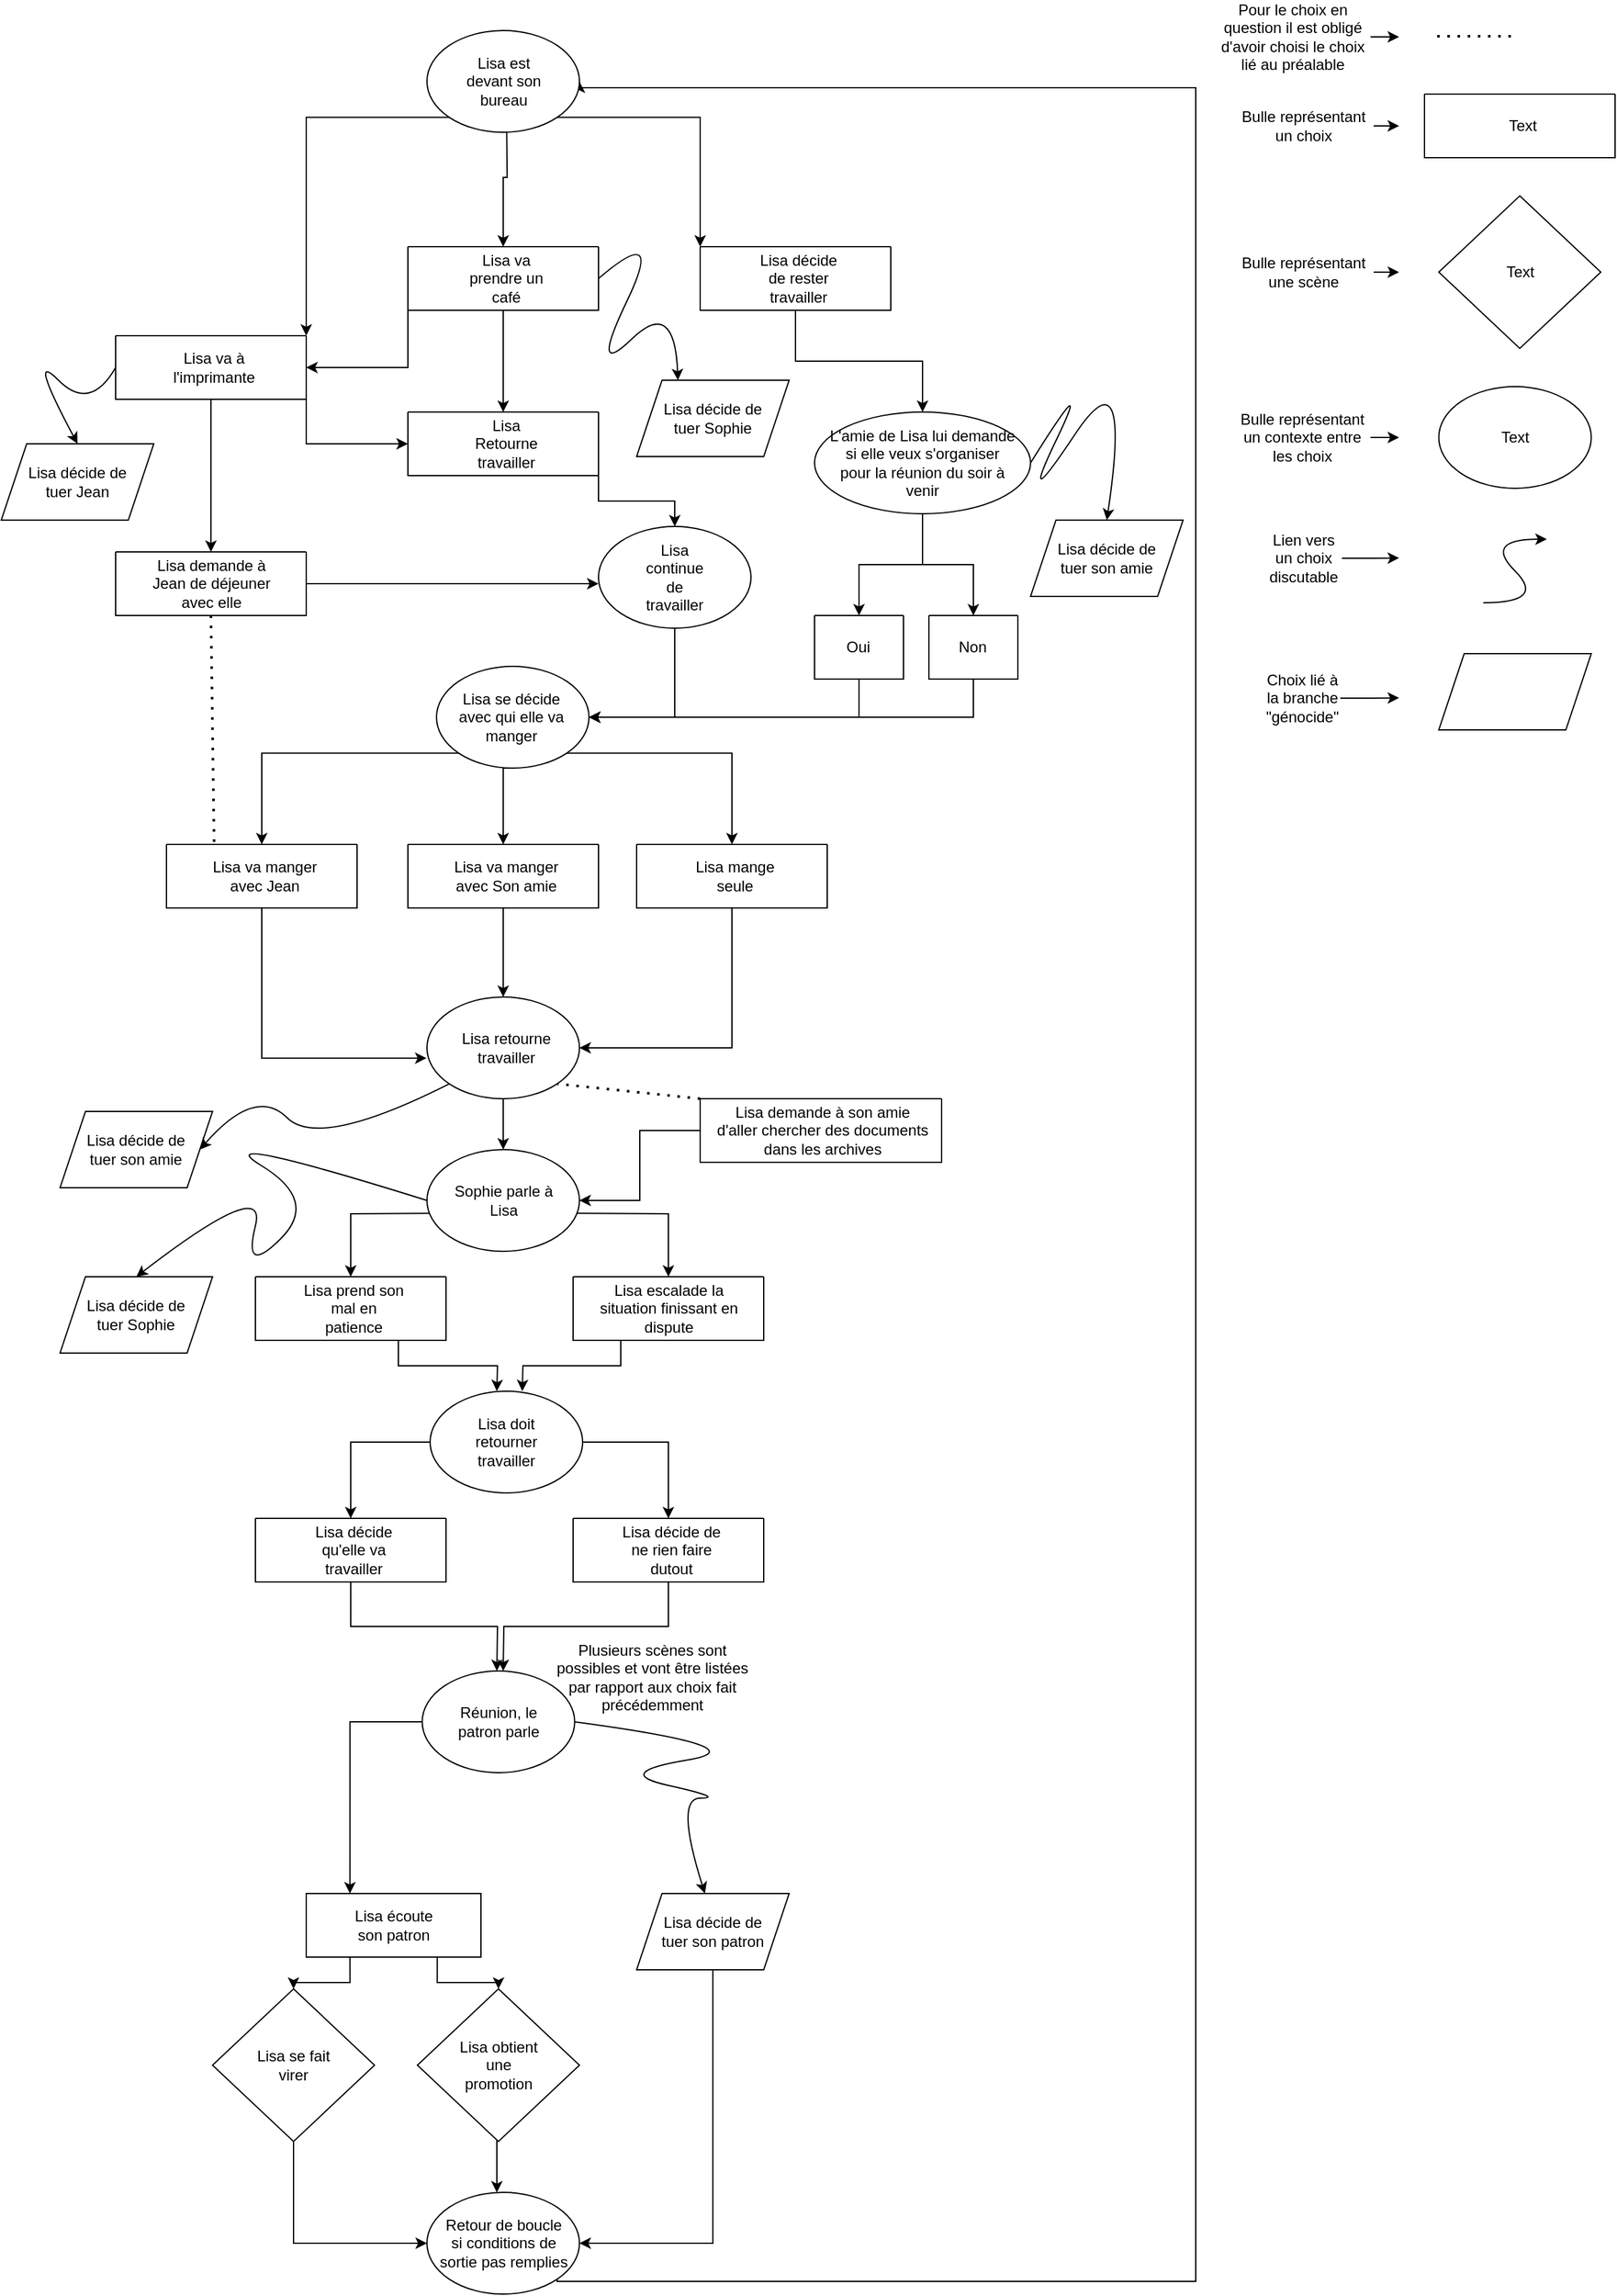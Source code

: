 <mxfile version="24.4.13" type="device">
  <diagram name="Page-1" id="sqgGwhEV_GjQArwiOGN7">
    <mxGraphModel dx="993" dy="949" grid="1" gridSize="10" guides="1" tooltips="1" connect="1" arrows="1" fold="1" page="1" pageScale="1" pageWidth="1654" pageHeight="2336" math="0" shadow="0">
      <root>
        <mxCell id="0" />
        <mxCell id="1" parent="0" />
        <mxCell id="PP8JBiG7WQsKUMvrTm2i-177" value="" style="shape=parallelogram;perimeter=parallelogramPerimeter;whiteSpace=wrap;html=1;fixedSize=1;" vertex="1" parent="1">
          <mxGeometry x="500" y="1495" width="120" height="60" as="geometry" />
        </mxCell>
        <mxCell id="PP8JBiG7WQsKUMvrTm2i-170" style="edgeStyle=orthogonalEdgeStyle;rounded=0;orthogonalLoop=1;jettySize=auto;html=1;exitX=0;exitY=0.5;exitDx=0;exitDy=0;entryX=0.25;entryY=0;entryDx=0;entryDy=0;" edge="1" parent="1" source="PP8JBiG7WQsKUMvrTm2i-166" target="PP8JBiG7WQsKUMvrTm2i-168">
          <mxGeometry relative="1" as="geometry" />
        </mxCell>
        <mxCell id="PP8JBiG7WQsKUMvrTm2i-166" value="" style="ellipse;whiteSpace=wrap;html=1;" vertex="1" parent="1">
          <mxGeometry x="331.25" y="1320" width="120" height="80" as="geometry" />
        </mxCell>
        <mxCell id="PP8JBiG7WQsKUMvrTm2i-164" style="edgeStyle=orthogonalEdgeStyle;rounded=0;orthogonalLoop=1;jettySize=auto;html=1;exitX=0;exitY=0.5;exitDx=0;exitDy=0;entryX=0.5;entryY=0;entryDx=0;entryDy=0;" edge="1" parent="1" source="PP8JBiG7WQsKUMvrTm2i-163" target="PP8JBiG7WQsKUMvrTm2i-89">
          <mxGeometry relative="1" as="geometry" />
        </mxCell>
        <mxCell id="PP8JBiG7WQsKUMvrTm2i-165" style="edgeStyle=orthogonalEdgeStyle;rounded=0;orthogonalLoop=1;jettySize=auto;html=1;exitX=1;exitY=0.5;exitDx=0;exitDy=0;entryX=0.5;entryY=0;entryDx=0;entryDy=0;" edge="1" parent="1" source="PP8JBiG7WQsKUMvrTm2i-163" target="PP8JBiG7WQsKUMvrTm2i-91">
          <mxGeometry relative="1" as="geometry" />
        </mxCell>
        <mxCell id="PP8JBiG7WQsKUMvrTm2i-163" value="" style="ellipse;whiteSpace=wrap;html=1;" vertex="1" parent="1">
          <mxGeometry x="337.5" y="1100" width="120" height="80" as="geometry" />
        </mxCell>
        <mxCell id="PP8JBiG7WQsKUMvrTm2i-155" style="edgeStyle=orthogonalEdgeStyle;rounded=0;orthogonalLoop=1;jettySize=auto;html=1;exitX=0.5;exitY=1;exitDx=0;exitDy=0;entryX=0.5;entryY=0;entryDx=0;entryDy=0;" edge="1" parent="1" source="PP8JBiG7WQsKUMvrTm2i-151" target="PP8JBiG7WQsKUMvrTm2i-34">
          <mxGeometry relative="1" as="geometry">
            <Array as="points">
              <mxPoint x="395" y="610" />
            </Array>
          </mxGeometry>
        </mxCell>
        <mxCell id="PP8JBiG7WQsKUMvrTm2i-156" style="edgeStyle=orthogonalEdgeStyle;rounded=0;orthogonalLoop=1;jettySize=auto;html=1;exitX=1;exitY=1;exitDx=0;exitDy=0;entryX=0.5;entryY=0;entryDx=0;entryDy=0;" edge="1" parent="1" source="PP8JBiG7WQsKUMvrTm2i-151" target="PP8JBiG7WQsKUMvrTm2i-37">
          <mxGeometry relative="1" as="geometry" />
        </mxCell>
        <mxCell id="PP8JBiG7WQsKUMvrTm2i-157" style="edgeStyle=orthogonalEdgeStyle;rounded=0;orthogonalLoop=1;jettySize=auto;html=1;exitX=0;exitY=1;exitDx=0;exitDy=0;entryX=0.5;entryY=0;entryDx=0;entryDy=0;" edge="1" parent="1" source="PP8JBiG7WQsKUMvrTm2i-151" target="PP8JBiG7WQsKUMvrTm2i-32">
          <mxGeometry relative="1" as="geometry" />
        </mxCell>
        <mxCell id="PP8JBiG7WQsKUMvrTm2i-151" value="" style="ellipse;whiteSpace=wrap;html=1;" vertex="1" parent="1">
          <mxGeometry x="342.5" y="530" width="120" height="80" as="geometry" />
        </mxCell>
        <mxCell id="PP8JBiG7WQsKUMvrTm2i-149" style="edgeStyle=orthogonalEdgeStyle;rounded=0;orthogonalLoop=1;jettySize=auto;html=1;exitX=0.5;exitY=1;exitDx=0;exitDy=0;entryX=0.5;entryY=0;entryDx=0;entryDy=0;" edge="1" parent="1" source="PP8JBiG7WQsKUMvrTm2i-147" target="PP8JBiG7WQsKUMvrTm2i-44">
          <mxGeometry relative="1" as="geometry" />
        </mxCell>
        <mxCell id="PP8JBiG7WQsKUMvrTm2i-147" value="" style="ellipse;whiteSpace=wrap;html=1;" vertex="1" parent="1">
          <mxGeometry x="640" y="330" width="170" height="80" as="geometry" />
        </mxCell>
        <mxCell id="PP8JBiG7WQsKUMvrTm2i-129" style="edgeStyle=orthogonalEdgeStyle;rounded=0;orthogonalLoop=1;jettySize=auto;html=1;exitX=0.5;exitY=1;exitDx=0;exitDy=0;entryX=1;entryY=0.5;entryDx=0;entryDy=0;" edge="1" parent="1" source="PP8JBiG7WQsKUMvrTm2i-177" target="PP8JBiG7WQsKUMvrTm2i-112">
          <mxGeometry relative="1" as="geometry">
            <mxPoint x="553.75" y="1545.0" as="sourcePoint" />
          </mxGeometry>
        </mxCell>
        <mxCell id="PP8JBiG7WQsKUMvrTm2i-10" style="edgeStyle=orthogonalEdgeStyle;rounded=0;orthogonalLoop=1;jettySize=auto;html=1;exitX=0;exitY=1;exitDx=0;exitDy=0;entryX=1;entryY=0;entryDx=0;entryDy=0;" edge="1" parent="1" source="PP8JBiG7WQsKUMvrTm2i-142" target="PP8JBiG7WQsKUMvrTm2i-7">
          <mxGeometry relative="1" as="geometry">
            <mxPoint x="320" y="100" as="sourcePoint" />
          </mxGeometry>
        </mxCell>
        <mxCell id="PP8JBiG7WQsKUMvrTm2i-12" style="edgeStyle=orthogonalEdgeStyle;rounded=0;orthogonalLoop=1;jettySize=auto;html=1;exitX=1;exitY=1;exitDx=0;exitDy=0;entryX=0;entryY=0;entryDx=0;entryDy=0;" edge="1" parent="1" source="PP8JBiG7WQsKUMvrTm2i-142" target="PP8JBiG7WQsKUMvrTm2i-3">
          <mxGeometry relative="1" as="geometry">
            <mxPoint x="470" y="100" as="sourcePoint" />
          </mxGeometry>
        </mxCell>
        <mxCell id="PP8JBiG7WQsKUMvrTm2i-41" style="edgeStyle=orthogonalEdgeStyle;rounded=0;orthogonalLoop=1;jettySize=auto;html=1;exitX=0.5;exitY=1;exitDx=0;exitDy=0;entryX=0.5;entryY=0;entryDx=0;entryDy=0;" edge="1" parent="1" source="PP8JBiG7WQsKUMvrTm2i-3" target="PP8JBiG7WQsKUMvrTm2i-147">
          <mxGeometry relative="1" as="geometry">
            <mxPoint x="715" y="340" as="targetPoint" />
          </mxGeometry>
        </mxCell>
        <mxCell id="PP8JBiG7WQsKUMvrTm2i-3" value="" style="swimlane;startSize=0;" vertex="1" parent="1">
          <mxGeometry x="550" y="200" width="150" height="50" as="geometry" />
        </mxCell>
        <mxCell id="PP8JBiG7WQsKUMvrTm2i-4" value="Lisa décide de rester travailler" style="text;html=1;align=center;verticalAlign=middle;whiteSpace=wrap;rounded=0;" vertex="1" parent="PP8JBiG7WQsKUMvrTm2i-3">
          <mxGeometry x="45" y="10" width="65" height="30" as="geometry" />
        </mxCell>
        <mxCell id="PP8JBiG7WQsKUMvrTm2i-17" style="edgeStyle=orthogonalEdgeStyle;rounded=0;orthogonalLoop=1;jettySize=auto;html=1;exitX=0;exitY=1;exitDx=0;exitDy=0;entryX=1;entryY=0.5;entryDx=0;entryDy=0;" edge="1" parent="1" source="PP8JBiG7WQsKUMvrTm2i-5" target="PP8JBiG7WQsKUMvrTm2i-7">
          <mxGeometry relative="1" as="geometry" />
        </mxCell>
        <mxCell id="PP8JBiG7WQsKUMvrTm2i-19" style="edgeStyle=orthogonalEdgeStyle;rounded=0;orthogonalLoop=1;jettySize=auto;html=1;exitX=0.5;exitY=1;exitDx=0;exitDy=0;entryX=0.5;entryY=0;entryDx=0;entryDy=0;" edge="1" parent="1" source="PP8JBiG7WQsKUMvrTm2i-5" target="PP8JBiG7WQsKUMvrTm2i-13">
          <mxGeometry relative="1" as="geometry" />
        </mxCell>
        <mxCell id="PP8JBiG7WQsKUMvrTm2i-5" value="" style="swimlane;startSize=0;" vertex="1" parent="1">
          <mxGeometry x="320" y="200" width="150" height="50" as="geometry" />
        </mxCell>
        <mxCell id="PP8JBiG7WQsKUMvrTm2i-6" value="Lisa va prendre un café" style="text;html=1;align=center;verticalAlign=middle;whiteSpace=wrap;rounded=0;" vertex="1" parent="PP8JBiG7WQsKUMvrTm2i-5">
          <mxGeometry x="45" y="10" width="65" height="30" as="geometry" />
        </mxCell>
        <mxCell id="PP8JBiG7WQsKUMvrTm2i-23" style="edgeStyle=orthogonalEdgeStyle;rounded=0;orthogonalLoop=1;jettySize=auto;html=1;exitX=1;exitY=1;exitDx=0;exitDy=0;entryX=0;entryY=0.5;entryDx=0;entryDy=0;" edge="1" parent="1" source="PP8JBiG7WQsKUMvrTm2i-7" target="PP8JBiG7WQsKUMvrTm2i-13">
          <mxGeometry relative="1" as="geometry" />
        </mxCell>
        <mxCell id="PP8JBiG7WQsKUMvrTm2i-26" style="edgeStyle=orthogonalEdgeStyle;rounded=0;orthogonalLoop=1;jettySize=auto;html=1;exitX=0.5;exitY=1;exitDx=0;exitDy=0;entryX=0.5;entryY=0;entryDx=0;entryDy=0;" edge="1" parent="1" source="PP8JBiG7WQsKUMvrTm2i-7" target="PP8JBiG7WQsKUMvrTm2i-24">
          <mxGeometry relative="1" as="geometry" />
        </mxCell>
        <mxCell id="PP8JBiG7WQsKUMvrTm2i-7" value="" style="swimlane;startSize=0;" vertex="1" parent="1">
          <mxGeometry x="90" y="270" width="150" height="50" as="geometry" />
        </mxCell>
        <mxCell id="PP8JBiG7WQsKUMvrTm2i-8" value="Lisa va à l&#39;imprimante" style="text;html=1;align=center;verticalAlign=middle;whiteSpace=wrap;rounded=0;" vertex="1" parent="PP8JBiG7WQsKUMvrTm2i-7">
          <mxGeometry x="45" y="10" width="65" height="30" as="geometry" />
        </mxCell>
        <mxCell id="PP8JBiG7WQsKUMvrTm2i-11" style="edgeStyle=orthogonalEdgeStyle;rounded=0;orthogonalLoop=1;jettySize=auto;html=1;entryX=0.5;entryY=0;entryDx=0;entryDy=0;" edge="1" parent="1" target="PP8JBiG7WQsKUMvrTm2i-5">
          <mxGeometry relative="1" as="geometry">
            <mxPoint x="397.556" y="90" as="sourcePoint" />
          </mxGeometry>
        </mxCell>
        <mxCell id="PP8JBiG7WQsKUMvrTm2i-20" style="edgeStyle=orthogonalEdgeStyle;rounded=0;orthogonalLoop=1;jettySize=auto;html=1;exitX=1;exitY=1;exitDx=0;exitDy=0;entryX=0.5;entryY=0;entryDx=0;entryDy=0;" edge="1" parent="1" source="PP8JBiG7WQsKUMvrTm2i-13" target="PP8JBiG7WQsKUMvrTm2i-144">
          <mxGeometry relative="1" as="geometry">
            <mxPoint x="545" y="440" as="targetPoint" />
          </mxGeometry>
        </mxCell>
        <mxCell id="PP8JBiG7WQsKUMvrTm2i-13" value="" style="swimlane;startSize=0;" vertex="1" parent="1">
          <mxGeometry x="320" y="330" width="150" height="50" as="geometry" />
        </mxCell>
        <mxCell id="PP8JBiG7WQsKUMvrTm2i-14" value="Lisa Retourne travailler" style="text;html=1;align=center;verticalAlign=middle;whiteSpace=wrap;rounded=0;" vertex="1" parent="PP8JBiG7WQsKUMvrTm2i-13">
          <mxGeometry x="45" y="10" width="65" height="30" as="geometry" />
        </mxCell>
        <mxCell id="PP8JBiG7WQsKUMvrTm2i-65" style="edgeStyle=orthogonalEdgeStyle;rounded=0;orthogonalLoop=1;jettySize=auto;html=1;exitX=1;exitY=0.5;exitDx=0;exitDy=0;entryX=0;entryY=0.5;entryDx=0;entryDy=0;" edge="1" parent="1" source="PP8JBiG7WQsKUMvrTm2i-24">
          <mxGeometry relative="1" as="geometry">
            <mxPoint x="470" y="465" as="targetPoint" />
          </mxGeometry>
        </mxCell>
        <mxCell id="PP8JBiG7WQsKUMvrTm2i-24" value="" style="swimlane;startSize=0;" vertex="1" parent="1">
          <mxGeometry x="90" y="440" width="150" height="50" as="geometry" />
        </mxCell>
        <mxCell id="PP8JBiG7WQsKUMvrTm2i-25" value="Lisa demande à Jean de déjeuner avec elle" style="text;html=1;align=center;verticalAlign=middle;whiteSpace=wrap;rounded=0;" vertex="1" parent="PP8JBiG7WQsKUMvrTm2i-24">
          <mxGeometry x="27.5" y="10" width="95" height="30" as="geometry" />
        </mxCell>
        <mxCell id="PP8JBiG7WQsKUMvrTm2i-70" style="edgeStyle=orthogonalEdgeStyle;rounded=0;orthogonalLoop=1;jettySize=auto;html=1;exitX=0.5;exitY=1;exitDx=0;exitDy=0;entryX=-0.003;entryY=0.601;entryDx=0;entryDy=0;entryPerimeter=0;" edge="1" parent="1" source="PP8JBiG7WQsKUMvrTm2i-32" target="PP8JBiG7WQsKUMvrTm2i-158">
          <mxGeometry relative="1" as="geometry">
            <mxPoint x="320" y="825" as="targetPoint" />
          </mxGeometry>
        </mxCell>
        <mxCell id="PP8JBiG7WQsKUMvrTm2i-32" value="" style="swimlane;startSize=0;" vertex="1" parent="1">
          <mxGeometry x="130" y="670" width="150" height="50" as="geometry" />
        </mxCell>
        <mxCell id="PP8JBiG7WQsKUMvrTm2i-33" value="Lisa va manger avec Jean" style="text;html=1;align=center;verticalAlign=middle;whiteSpace=wrap;rounded=0;" vertex="1" parent="PP8JBiG7WQsKUMvrTm2i-32">
          <mxGeometry x="35" y="10" width="85" height="30" as="geometry" />
        </mxCell>
        <mxCell id="PP8JBiG7WQsKUMvrTm2i-161" style="edgeStyle=orthogonalEdgeStyle;rounded=0;orthogonalLoop=1;jettySize=auto;html=1;exitX=0.5;exitY=1;exitDx=0;exitDy=0;entryX=0.5;entryY=0;entryDx=0;entryDy=0;" edge="1" parent="1" source="PP8JBiG7WQsKUMvrTm2i-34" target="PP8JBiG7WQsKUMvrTm2i-158">
          <mxGeometry relative="1" as="geometry" />
        </mxCell>
        <mxCell id="PP8JBiG7WQsKUMvrTm2i-34" value="" style="swimlane;startSize=0;" vertex="1" parent="1">
          <mxGeometry x="320" y="670" width="150" height="50" as="geometry" />
        </mxCell>
        <mxCell id="PP8JBiG7WQsKUMvrTm2i-35" value="Lisa va manger avec Son amie" style="text;html=1;align=center;verticalAlign=middle;whiteSpace=wrap;rounded=0;" vertex="1" parent="PP8JBiG7WQsKUMvrTm2i-34">
          <mxGeometry x="35" y="10" width="85" height="30" as="geometry" />
        </mxCell>
        <mxCell id="PP8JBiG7WQsKUMvrTm2i-69" style="edgeStyle=orthogonalEdgeStyle;rounded=0;orthogonalLoop=1;jettySize=auto;html=1;exitX=0.5;exitY=1;exitDx=0;exitDy=0;entryX=1;entryY=0.5;entryDx=0;entryDy=0;" edge="1" parent="1" source="PP8JBiG7WQsKUMvrTm2i-37" target="PP8JBiG7WQsKUMvrTm2i-158">
          <mxGeometry relative="1" as="geometry">
            <mxPoint x="470" y="825" as="targetPoint" />
          </mxGeometry>
        </mxCell>
        <mxCell id="PP8JBiG7WQsKUMvrTm2i-37" value="" style="swimlane;startSize=0;" vertex="1" parent="1">
          <mxGeometry x="500" y="670" width="150" height="50" as="geometry" />
        </mxCell>
        <mxCell id="PP8JBiG7WQsKUMvrTm2i-38" value="Lisa mange seule" style="text;html=1;align=center;verticalAlign=middle;whiteSpace=wrap;rounded=0;" vertex="1" parent="PP8JBiG7WQsKUMvrTm2i-37">
          <mxGeometry x="35" y="10" width="85" height="30" as="geometry" />
        </mxCell>
        <mxCell id="PP8JBiG7WQsKUMvrTm2i-51" style="edgeStyle=orthogonalEdgeStyle;rounded=0;orthogonalLoop=1;jettySize=auto;html=1;exitX=0.5;exitY=1;exitDx=0;exitDy=0;entryX=0.5;entryY=0;entryDx=0;entryDy=0;" edge="1" parent="1" source="PP8JBiG7WQsKUMvrTm2i-147" target="PP8JBiG7WQsKUMvrTm2i-46">
          <mxGeometry relative="1" as="geometry">
            <mxPoint x="752.5" y="390" as="sourcePoint" />
          </mxGeometry>
        </mxCell>
        <mxCell id="PP8JBiG7WQsKUMvrTm2i-152" style="edgeStyle=orthogonalEdgeStyle;rounded=0;orthogonalLoop=1;jettySize=auto;html=1;exitX=0.5;exitY=1;exitDx=0;exitDy=0;entryX=1;entryY=0.5;entryDx=0;entryDy=0;" edge="1" parent="1" source="PP8JBiG7WQsKUMvrTm2i-44" target="PP8JBiG7WQsKUMvrTm2i-151">
          <mxGeometry relative="1" as="geometry" />
        </mxCell>
        <mxCell id="PP8JBiG7WQsKUMvrTm2i-44" value="" style="swimlane;startSize=0;" vertex="1" parent="1">
          <mxGeometry x="640" y="490" width="70" height="50" as="geometry" />
        </mxCell>
        <mxCell id="PP8JBiG7WQsKUMvrTm2i-45" value="Oui" style="text;html=1;align=center;verticalAlign=middle;whiteSpace=wrap;rounded=0;" vertex="1" parent="PP8JBiG7WQsKUMvrTm2i-44">
          <mxGeometry x="-2.5" y="10" width="72.5" height="30" as="geometry" />
        </mxCell>
        <mxCell id="PP8JBiG7WQsKUMvrTm2i-153" style="edgeStyle=orthogonalEdgeStyle;rounded=0;orthogonalLoop=1;jettySize=auto;html=1;exitX=0.5;exitY=1;exitDx=0;exitDy=0;entryX=1;entryY=0.5;entryDx=0;entryDy=0;" edge="1" parent="1" source="PP8JBiG7WQsKUMvrTm2i-46" target="PP8JBiG7WQsKUMvrTm2i-151">
          <mxGeometry relative="1" as="geometry" />
        </mxCell>
        <mxCell id="PP8JBiG7WQsKUMvrTm2i-46" value="" style="swimlane;startSize=0;" vertex="1" parent="1">
          <mxGeometry x="730" y="490" width="70" height="50" as="geometry" />
        </mxCell>
        <mxCell id="PP8JBiG7WQsKUMvrTm2i-47" value="Non" style="text;html=1;align=center;verticalAlign=middle;whiteSpace=wrap;rounded=0;" vertex="1" parent="PP8JBiG7WQsKUMvrTm2i-46">
          <mxGeometry x="-2.5" y="10" width="72.5" height="30" as="geometry" />
        </mxCell>
        <mxCell id="PP8JBiG7WQsKUMvrTm2i-60" value="" style="endArrow=none;dashed=1;html=1;dashPattern=1 3;strokeWidth=2;rounded=0;entryX=0.25;entryY=0;entryDx=0;entryDy=0;exitX=0.5;exitY=1;exitDx=0;exitDy=0;" edge="1" parent="1" source="PP8JBiG7WQsKUMvrTm2i-24" target="PP8JBiG7WQsKUMvrTm2i-32">
          <mxGeometry width="50" height="50" relative="1" as="geometry">
            <mxPoint x="128" y="490" as="sourcePoint" />
            <mxPoint x="210" y="530" as="targetPoint" />
          </mxGeometry>
        </mxCell>
        <mxCell id="PP8JBiG7WQsKUMvrTm2i-63" value="" style="endArrow=none;dashed=1;html=1;dashPattern=1 3;strokeWidth=2;rounded=0;" edge="1" parent="1">
          <mxGeometry width="50" height="50" relative="1" as="geometry">
            <mxPoint x="1130" y="34.44" as="sourcePoint" />
            <mxPoint x="1190" y="34.44" as="targetPoint" />
          </mxGeometry>
        </mxCell>
        <mxCell id="PP8JBiG7WQsKUMvrTm2i-207" style="edgeStyle=orthogonalEdgeStyle;rounded=0;orthogonalLoop=1;jettySize=auto;html=1;exitX=1;exitY=0.5;exitDx=0;exitDy=0;" edge="1" parent="1" source="PP8JBiG7WQsKUMvrTm2i-64">
          <mxGeometry relative="1" as="geometry">
            <mxPoint x="1100" y="34.75" as="targetPoint" />
          </mxGeometry>
        </mxCell>
        <mxCell id="PP8JBiG7WQsKUMvrTm2i-64" value="Pour le choix en question il est obligé d&#39;avoir choisi le choix lié au préalable" style="text;html=1;align=center;verticalAlign=middle;whiteSpace=wrap;rounded=0;" vertex="1" parent="1">
          <mxGeometry x="956.25" y="20" width="121.25" height="30" as="geometry" />
        </mxCell>
        <mxCell id="PP8JBiG7WQsKUMvrTm2i-73" style="edgeStyle=orthogonalEdgeStyle;rounded=0;orthogonalLoop=1;jettySize=auto;html=1;exitX=0.5;exitY=1;exitDx=0;exitDy=0;entryX=0.5;entryY=0;entryDx=0;entryDy=0;" edge="1" parent="1">
          <mxGeometry relative="1" as="geometry">
            <mxPoint x="395" y="850" as="sourcePoint" />
            <mxPoint x="395" y="910" as="targetPoint" />
          </mxGeometry>
        </mxCell>
        <mxCell id="PP8JBiG7WQsKUMvrTm2i-78" style="edgeStyle=orthogonalEdgeStyle;rounded=0;orthogonalLoop=1;jettySize=auto;html=1;exitX=0.75;exitY=1;exitDx=0;exitDy=0;entryX=0.5;entryY=0;entryDx=0;entryDy=0;" edge="1" parent="1" target="PP8JBiG7WQsKUMvrTm2i-74">
          <mxGeometry relative="1" as="geometry">
            <mxPoint x="432.5" y="960" as="sourcePoint" />
          </mxGeometry>
        </mxCell>
        <mxCell id="PP8JBiG7WQsKUMvrTm2i-79" style="edgeStyle=orthogonalEdgeStyle;rounded=0;orthogonalLoop=1;jettySize=auto;html=1;exitX=0.25;exitY=1;exitDx=0;exitDy=0;entryX=0.5;entryY=0;entryDx=0;entryDy=0;" edge="1" parent="1" target="PP8JBiG7WQsKUMvrTm2i-76">
          <mxGeometry relative="1" as="geometry">
            <mxPoint x="357.5" y="960" as="sourcePoint" />
          </mxGeometry>
        </mxCell>
        <mxCell id="PP8JBiG7WQsKUMvrTm2i-82" style="edgeStyle=orthogonalEdgeStyle;rounded=0;orthogonalLoop=1;jettySize=auto;html=1;exitX=0.25;exitY=1;exitDx=0;exitDy=0;entryX=0.5;entryY=0;entryDx=0;entryDy=0;" edge="1" parent="1" source="PP8JBiG7WQsKUMvrTm2i-74">
          <mxGeometry relative="1" as="geometry">
            <mxPoint x="410" y="1100" as="targetPoint" />
          </mxGeometry>
        </mxCell>
        <mxCell id="PP8JBiG7WQsKUMvrTm2i-74" value="" style="swimlane;startSize=0;" vertex="1" parent="1">
          <mxGeometry x="450" y="1010" width="150" height="50" as="geometry" />
        </mxCell>
        <mxCell id="PP8JBiG7WQsKUMvrTm2i-75" value="Lisa escalade la situation finissant en dispute" style="text;html=1;align=center;verticalAlign=middle;whiteSpace=wrap;rounded=0;" vertex="1" parent="PP8JBiG7WQsKUMvrTm2i-74">
          <mxGeometry x="17.5" y="10" width="115" height="30" as="geometry" />
        </mxCell>
        <mxCell id="PP8JBiG7WQsKUMvrTm2i-83" style="edgeStyle=orthogonalEdgeStyle;rounded=0;orthogonalLoop=1;jettySize=auto;html=1;exitX=0.75;exitY=1;exitDx=0;exitDy=0;" edge="1" parent="1" source="PP8JBiG7WQsKUMvrTm2i-76">
          <mxGeometry relative="1" as="geometry">
            <mxPoint x="390" y="1100" as="targetPoint" />
          </mxGeometry>
        </mxCell>
        <mxCell id="PP8JBiG7WQsKUMvrTm2i-76" value="" style="swimlane;startSize=0;" vertex="1" parent="1">
          <mxGeometry x="200" y="1010" width="150" height="50" as="geometry" />
        </mxCell>
        <mxCell id="PP8JBiG7WQsKUMvrTm2i-77" value="Lisa prend son mal en patience" style="text;html=1;align=center;verticalAlign=middle;whiteSpace=wrap;rounded=0;" vertex="1" parent="PP8JBiG7WQsKUMvrTm2i-76">
          <mxGeometry x="35" y="10" width="85" height="30" as="geometry" />
        </mxCell>
        <mxCell id="PP8JBiG7WQsKUMvrTm2i-84" value="" style="endArrow=none;dashed=1;html=1;dashPattern=1 3;strokeWidth=2;rounded=0;entryX=1;entryY=1;entryDx=0;entryDy=0;exitX=0;exitY=0;exitDx=0;exitDy=0;" edge="1" parent="1" source="PP8JBiG7WQsKUMvrTm2i-85" target="PP8JBiG7WQsKUMvrTm2i-158">
          <mxGeometry width="50" height="50" relative="1" as="geometry">
            <mxPoint x="570" y="900" as="sourcePoint" />
            <mxPoint x="470" y="850" as="targetPoint" />
          </mxGeometry>
        </mxCell>
        <mxCell id="PP8JBiG7WQsKUMvrTm2i-88" style="edgeStyle=orthogonalEdgeStyle;rounded=0;orthogonalLoop=1;jettySize=auto;html=1;exitX=0;exitY=0.5;exitDx=0;exitDy=0;entryX=1;entryY=0.5;entryDx=0;entryDy=0;" edge="1" parent="1" source="PP8JBiG7WQsKUMvrTm2i-85" target="PP8JBiG7WQsKUMvrTm2i-162">
          <mxGeometry relative="1" as="geometry">
            <mxPoint x="470" y="935" as="targetPoint" />
          </mxGeometry>
        </mxCell>
        <mxCell id="PP8JBiG7WQsKUMvrTm2i-85" value="" style="swimlane;startSize=0;" vertex="1" parent="1">
          <mxGeometry x="550" y="870" width="190" height="50" as="geometry" />
        </mxCell>
        <mxCell id="PP8JBiG7WQsKUMvrTm2i-86" value="Lisa demande à son amie d&#39;aller chercher des documents dans les archives" style="text;html=1;align=center;verticalAlign=middle;whiteSpace=wrap;rounded=0;" vertex="1" parent="PP8JBiG7WQsKUMvrTm2i-85">
          <mxGeometry x="10" y="10" width="172.5" height="30" as="geometry" />
        </mxCell>
        <mxCell id="PP8JBiG7WQsKUMvrTm2i-101" style="edgeStyle=orthogonalEdgeStyle;rounded=0;orthogonalLoop=1;jettySize=auto;html=1;exitX=0.5;exitY=1;exitDx=0;exitDy=0;" edge="1" parent="1" source="PP8JBiG7WQsKUMvrTm2i-89">
          <mxGeometry relative="1" as="geometry">
            <mxPoint x="390" y="1320.0" as="targetPoint" />
          </mxGeometry>
        </mxCell>
        <mxCell id="PP8JBiG7WQsKUMvrTm2i-89" value="" style="swimlane;startSize=0;" vertex="1" parent="1">
          <mxGeometry x="200" y="1200" width="150" height="50" as="geometry" />
        </mxCell>
        <mxCell id="PP8JBiG7WQsKUMvrTm2i-90" value="Lisa décide qu&#39;elle va travailler" style="text;html=1;align=center;verticalAlign=middle;whiteSpace=wrap;rounded=0;" vertex="1" parent="PP8JBiG7WQsKUMvrTm2i-89">
          <mxGeometry x="35" y="10" width="85" height="30" as="geometry" />
        </mxCell>
        <mxCell id="PP8JBiG7WQsKUMvrTm2i-100" style="edgeStyle=orthogonalEdgeStyle;rounded=0;orthogonalLoop=1;jettySize=auto;html=1;exitX=0.5;exitY=1;exitDx=0;exitDy=0;entryX=0.5;entryY=0;entryDx=0;entryDy=0;" edge="1" parent="1" source="PP8JBiG7WQsKUMvrTm2i-91">
          <mxGeometry relative="1" as="geometry">
            <mxPoint x="395" y="1320" as="targetPoint" />
          </mxGeometry>
        </mxCell>
        <mxCell id="PP8JBiG7WQsKUMvrTm2i-91" value="" style="swimlane;startSize=0;" vertex="1" parent="1">
          <mxGeometry x="450" y="1200" width="150" height="50" as="geometry" />
        </mxCell>
        <mxCell id="PP8JBiG7WQsKUMvrTm2i-92" value="Lisa décide de ne rien faire dutout" style="text;html=1;align=center;verticalAlign=middle;whiteSpace=wrap;rounded=0;" vertex="1" parent="PP8JBiG7WQsKUMvrTm2i-91">
          <mxGeometry x="35" y="10" width="85" height="30" as="geometry" />
        </mxCell>
        <mxCell id="PP8JBiG7WQsKUMvrTm2i-102" value="&lt;div&gt;Plusieurs scènes sont possibles et vont être listées&lt;/div&gt;&lt;div&gt;par rapport aux choix fait précédemment&lt;br&gt;&lt;/div&gt;" style="text;html=1;align=center;verticalAlign=middle;whiteSpace=wrap;rounded=0;" vertex="1" parent="1">
          <mxGeometry x="435" y="1310" width="155" height="30" as="geometry" />
        </mxCell>
        <mxCell id="PP8JBiG7WQsKUMvrTm2i-116" style="edgeStyle=orthogonalEdgeStyle;rounded=0;orthogonalLoop=1;jettySize=auto;html=1;exitX=0.5;exitY=1;exitDx=0;exitDy=0;entryX=0;entryY=0.5;entryDx=0;entryDy=0;" edge="1" parent="1" source="PP8JBiG7WQsKUMvrTm2i-106" target="PP8JBiG7WQsKUMvrTm2i-112">
          <mxGeometry relative="1" as="geometry" />
        </mxCell>
        <mxCell id="PP8JBiG7WQsKUMvrTm2i-106" value="" style="rhombus;whiteSpace=wrap;html=1;" vertex="1" parent="1">
          <mxGeometry x="166.25" y="1570" width="127.5" height="120" as="geometry" />
        </mxCell>
        <mxCell id="PP8JBiG7WQsKUMvrTm2i-114" style="edgeStyle=orthogonalEdgeStyle;rounded=0;orthogonalLoop=1;jettySize=auto;html=1;exitX=0.5;exitY=1;exitDx=0;exitDy=0;" edge="1" parent="1" source="PP8JBiG7WQsKUMvrTm2i-107" target="PP8JBiG7WQsKUMvrTm2i-112">
          <mxGeometry relative="1" as="geometry">
            <Array as="points">
              <mxPoint x="390" y="1655" />
            </Array>
          </mxGeometry>
        </mxCell>
        <mxCell id="PP8JBiG7WQsKUMvrTm2i-107" value="" style="rhombus;whiteSpace=wrap;html=1;" vertex="1" parent="1">
          <mxGeometry x="327.5" y="1570" width="127.5" height="120" as="geometry" />
        </mxCell>
        <mxCell id="PP8JBiG7WQsKUMvrTm2i-108" value="Lisa obtient une promotion" style="text;html=1;align=center;verticalAlign=middle;whiteSpace=wrap;rounded=0;" vertex="1" parent="1">
          <mxGeometry x="358.75" y="1615" width="65" height="30" as="geometry" />
        </mxCell>
        <mxCell id="PP8JBiG7WQsKUMvrTm2i-109" value="Lisa se fait virer" style="text;html=1;align=center;verticalAlign=middle;whiteSpace=wrap;rounded=0;" vertex="1" parent="1">
          <mxGeometry x="200" y="1615" width="60" height="30" as="geometry" />
        </mxCell>
        <mxCell id="PP8JBiG7WQsKUMvrTm2i-110" value="Lisa décide de tuer son patron" style="text;html=1;align=center;verticalAlign=middle;whiteSpace=wrap;rounded=0;" vertex="1" parent="1">
          <mxGeometry x="516.88" y="1510" width="86.25" height="30" as="geometry" />
        </mxCell>
        <mxCell id="PP8JBiG7WQsKUMvrTm2i-124" style="edgeStyle=orthogonalEdgeStyle;rounded=0;orthogonalLoop=1;jettySize=auto;html=1;exitX=1;exitY=0;exitDx=0;exitDy=0;entryX=1;entryY=0.5;entryDx=0;entryDy=0;" edge="1" parent="1" source="PP8JBiG7WQsKUMvrTm2i-112" target="PP8JBiG7WQsKUMvrTm2i-142">
          <mxGeometry relative="1" as="geometry">
            <mxPoint x="840.046" y="1741.716" as="sourcePoint" />
            <mxPoint x="470" y="75" as="targetPoint" />
            <Array as="points">
              <mxPoint x="437" y="1800" />
              <mxPoint x="940" y="1800" />
              <mxPoint x="940" y="75" />
              <mxPoint x="455" y="75" />
            </Array>
          </mxGeometry>
        </mxCell>
        <mxCell id="PP8JBiG7WQsKUMvrTm2i-112" value="" style="ellipse;whiteSpace=wrap;html=1;" vertex="1" parent="1">
          <mxGeometry x="335" y="1730" width="120" height="80" as="geometry" />
        </mxCell>
        <mxCell id="PP8JBiG7WQsKUMvrTm2i-113" value="Retour de boucle si conditions de sortie pas remplies" style="text;html=1;align=center;verticalAlign=middle;whiteSpace=wrap;rounded=0;" vertex="1" parent="1">
          <mxGeometry x="342.5" y="1755" width="105" height="30" as="geometry" />
        </mxCell>
        <mxCell id="PP8JBiG7WQsKUMvrTm2i-132" value="" style="swimlane;startSize=0;" vertex="1" parent="1">
          <mxGeometry x="1120" y="80" width="150" height="50" as="geometry" />
        </mxCell>
        <mxCell id="PP8JBiG7WQsKUMvrTm2i-133" value="Text" style="text;html=1;align=center;verticalAlign=middle;whiteSpace=wrap;rounded=0;" vertex="1" parent="PP8JBiG7WQsKUMvrTm2i-132">
          <mxGeometry x="45" y="10" width="65" height="30" as="geometry" />
        </mxCell>
        <mxCell id="PP8JBiG7WQsKUMvrTm2i-205" style="edgeStyle=orthogonalEdgeStyle;rounded=0;orthogonalLoop=1;jettySize=auto;html=1;exitX=1;exitY=0.5;exitDx=0;exitDy=0;" edge="1" parent="1" source="PP8JBiG7WQsKUMvrTm2i-134">
          <mxGeometry relative="1" as="geometry">
            <mxPoint x="1100" y="104.75" as="targetPoint" />
          </mxGeometry>
        </mxCell>
        <mxCell id="PP8JBiG7WQsKUMvrTm2i-134" value="Bulle représentant un choix" style="text;html=1;align=center;verticalAlign=middle;whiteSpace=wrap;rounded=0;" vertex="1" parent="1">
          <mxGeometry x="970" y="90" width="110" height="30" as="geometry" />
        </mxCell>
        <mxCell id="PP8JBiG7WQsKUMvrTm2i-135" value="" style="rhombus;whiteSpace=wrap;html=1;" vertex="1" parent="1">
          <mxGeometry x="1131.25" y="160" width="127.5" height="120" as="geometry" />
        </mxCell>
        <mxCell id="PP8JBiG7WQsKUMvrTm2i-136" value="Text" style="text;html=1;align=center;verticalAlign=middle;whiteSpace=wrap;rounded=0;" vertex="1" parent="1">
          <mxGeometry x="1162.5" y="205" width="65" height="30" as="geometry" />
        </mxCell>
        <mxCell id="PP8JBiG7WQsKUMvrTm2i-204" style="edgeStyle=orthogonalEdgeStyle;rounded=0;orthogonalLoop=1;jettySize=auto;html=1;exitX=1;exitY=0.5;exitDx=0;exitDy=0;" edge="1" parent="1" source="PP8JBiG7WQsKUMvrTm2i-137">
          <mxGeometry relative="1" as="geometry">
            <mxPoint x="1100" y="219.75" as="targetPoint" />
          </mxGeometry>
        </mxCell>
        <mxCell id="PP8JBiG7WQsKUMvrTm2i-137" value="Bulle représentant une scène" style="text;html=1;align=center;verticalAlign=middle;whiteSpace=wrap;rounded=0;" vertex="1" parent="1">
          <mxGeometry x="970" y="205" width="110" height="30" as="geometry" />
        </mxCell>
        <mxCell id="PP8JBiG7WQsKUMvrTm2i-138" value="" style="ellipse;whiteSpace=wrap;html=1;" vertex="1" parent="1">
          <mxGeometry x="1131.25" y="310" width="120" height="80" as="geometry" />
        </mxCell>
        <mxCell id="PP8JBiG7WQsKUMvrTm2i-139" value="Text" style="text;html=1;align=center;verticalAlign=middle;whiteSpace=wrap;rounded=0;" vertex="1" parent="1">
          <mxGeometry x="1158.75" y="335" width="65" height="30" as="geometry" />
        </mxCell>
        <mxCell id="PP8JBiG7WQsKUMvrTm2i-203" style="edgeStyle=orthogonalEdgeStyle;rounded=0;orthogonalLoop=1;jettySize=auto;html=1;exitX=1;exitY=0.5;exitDx=0;exitDy=0;" edge="1" parent="1" source="PP8JBiG7WQsKUMvrTm2i-140">
          <mxGeometry relative="1" as="geometry">
            <mxPoint x="1100" y="349.75" as="targetPoint" />
          </mxGeometry>
        </mxCell>
        <mxCell id="PP8JBiG7WQsKUMvrTm2i-140" value="Bulle représentant un contexte entre les choix" style="text;html=1;align=center;verticalAlign=middle;whiteSpace=wrap;rounded=0;" vertex="1" parent="1">
          <mxGeometry x="970" y="335" width="107.5" height="30" as="geometry" />
        </mxCell>
        <mxCell id="PP8JBiG7WQsKUMvrTm2i-142" value="" style="ellipse;whiteSpace=wrap;html=1;" vertex="1" parent="1">
          <mxGeometry x="335" y="30" width="120" height="80" as="geometry" />
        </mxCell>
        <mxCell id="PP8JBiG7WQsKUMvrTm2i-143" value="Lisa est devant son bureau" style="text;html=1;align=center;verticalAlign=middle;whiteSpace=wrap;rounded=0;" vertex="1" parent="1">
          <mxGeometry x="362.5" y="55" width="65" height="30" as="geometry" />
        </mxCell>
        <mxCell id="PP8JBiG7WQsKUMvrTm2i-154" style="edgeStyle=orthogonalEdgeStyle;rounded=0;orthogonalLoop=1;jettySize=auto;html=1;exitX=0.5;exitY=1;exitDx=0;exitDy=0;entryX=1;entryY=0.5;entryDx=0;entryDy=0;" edge="1" parent="1" source="PP8JBiG7WQsKUMvrTm2i-144" target="PP8JBiG7WQsKUMvrTm2i-151">
          <mxGeometry relative="1" as="geometry" />
        </mxCell>
        <mxCell id="PP8JBiG7WQsKUMvrTm2i-144" value="" style="ellipse;whiteSpace=wrap;html=1;" vertex="1" parent="1">
          <mxGeometry x="470" y="420" width="120" height="80" as="geometry" />
        </mxCell>
        <mxCell id="PP8JBiG7WQsKUMvrTm2i-146" value="Lisa continue de travailler" style="text;html=1;align=center;verticalAlign=middle;whiteSpace=wrap;rounded=0;" vertex="1" parent="1">
          <mxGeometry x="500" y="445" width="60" height="30" as="geometry" />
        </mxCell>
        <mxCell id="PP8JBiG7WQsKUMvrTm2i-40" value="L&#39;amie de Lisa lui demande si elle veux s&#39;organiser pour la réunion du soir à venir" style="text;html=1;align=center;verticalAlign=middle;whiteSpace=wrap;rounded=0;" vertex="1" parent="1">
          <mxGeometry x="650" y="355" width="150" height="30" as="geometry" />
        </mxCell>
        <mxCell id="PP8JBiG7WQsKUMvrTm2i-28" value="Lisa se décide avec qui elle va manger" style="text;html=1;align=center;verticalAlign=middle;whiteSpace=wrap;rounded=0;" vertex="1" parent="1">
          <mxGeometry x="358.75" y="555" width="85" height="30" as="geometry" />
        </mxCell>
        <mxCell id="PP8JBiG7WQsKUMvrTm2i-158" value="" style="ellipse;whiteSpace=wrap;html=1;" vertex="1" parent="1">
          <mxGeometry x="335" y="790" width="120" height="80" as="geometry" />
        </mxCell>
        <mxCell id="PP8JBiG7WQsKUMvrTm2i-67" value="Lisa retourne travailler" style="text;html=1;align=center;verticalAlign=middle;whiteSpace=wrap;rounded=0;" vertex="1" parent="1">
          <mxGeometry x="355" y="815" width="85" height="30" as="geometry" />
        </mxCell>
        <mxCell id="PP8JBiG7WQsKUMvrTm2i-162" value="" style="ellipse;whiteSpace=wrap;html=1;" vertex="1" parent="1">
          <mxGeometry x="335" y="910" width="120" height="80" as="geometry" />
        </mxCell>
        <mxCell id="PP8JBiG7WQsKUMvrTm2i-72" value="Sophie parle à Lisa" style="text;html=1;align=center;verticalAlign=middle;whiteSpace=wrap;rounded=0;" vertex="1" parent="1">
          <mxGeometry x="352.5" y="935" width="85" height="30" as="geometry" />
        </mxCell>
        <mxCell id="PP8JBiG7WQsKUMvrTm2i-81" value="Lisa doit retourner travailler" style="text;html=1;align=center;verticalAlign=middle;whiteSpace=wrap;rounded=0;" vertex="1" parent="1">
          <mxGeometry x="355" y="1125" width="85" height="30" as="geometry" />
        </mxCell>
        <mxCell id="PP8JBiG7WQsKUMvrTm2i-98" value="Réunion, le patron parle" style="text;html=1;align=center;verticalAlign=middle;whiteSpace=wrap;rounded=0;" vertex="1" parent="1">
          <mxGeometry x="348.75" y="1345" width="85" height="30" as="geometry" />
        </mxCell>
        <mxCell id="PP8JBiG7WQsKUMvrTm2i-171" style="edgeStyle=orthogonalEdgeStyle;rounded=0;orthogonalLoop=1;jettySize=auto;html=1;exitX=0.75;exitY=1;exitDx=0;exitDy=0;entryX=0.5;entryY=0;entryDx=0;entryDy=0;" edge="1" parent="1" source="PP8JBiG7WQsKUMvrTm2i-168" target="PP8JBiG7WQsKUMvrTm2i-107">
          <mxGeometry relative="1" as="geometry" />
        </mxCell>
        <mxCell id="PP8JBiG7WQsKUMvrTm2i-172" style="edgeStyle=orthogonalEdgeStyle;rounded=0;orthogonalLoop=1;jettySize=auto;html=1;exitX=0.25;exitY=1;exitDx=0;exitDy=0;entryX=0.5;entryY=0;entryDx=0;entryDy=0;" edge="1" parent="1" source="PP8JBiG7WQsKUMvrTm2i-168" target="PP8JBiG7WQsKUMvrTm2i-106">
          <mxGeometry relative="1" as="geometry" />
        </mxCell>
        <mxCell id="PP8JBiG7WQsKUMvrTm2i-168" value="" style="rounded=0;whiteSpace=wrap;html=1;" vertex="1" parent="1">
          <mxGeometry x="240" y="1495" width="137.5" height="50" as="geometry" />
        </mxCell>
        <mxCell id="PP8JBiG7WQsKUMvrTm2i-169" value="Lisa écoute son patron" style="text;html=1;align=center;verticalAlign=middle;whiteSpace=wrap;rounded=0;" vertex="1" parent="1">
          <mxGeometry x="265.63" y="1505" width="86.25" height="30" as="geometry" />
        </mxCell>
        <mxCell id="PP8JBiG7WQsKUMvrTm2i-173" value="" style="curved=1;endArrow=classic;html=1;rounded=0;exitX=1;exitY=0.5;exitDx=0;exitDy=0;entryX=0.5;entryY=0;entryDx=0;entryDy=0;" edge="1" parent="1" source="PP8JBiG7WQsKUMvrTm2i-166">
          <mxGeometry width="50" height="50" relative="1" as="geometry">
            <mxPoint x="520" y="1410" as="sourcePoint" />
            <mxPoint x="553.75" y="1495.0" as="targetPoint" />
            <Array as="points">
              <mxPoint x="600" y="1380" />
              <mxPoint x="480" y="1400" />
              <mxPoint x="570" y="1420" />
              <mxPoint x="530" y="1420" />
            </Array>
          </mxGeometry>
        </mxCell>
        <mxCell id="PP8JBiG7WQsKUMvrTm2i-174" value="" style="curved=1;endArrow=classic;html=1;rounded=0;exitX=0;exitY=0.5;exitDx=0;exitDy=0;entryX=0.5;entryY=0;entryDx=0;entryDy=0;" edge="1" parent="1" source="PP8JBiG7WQsKUMvrTm2i-162" target="PP8JBiG7WQsKUMvrTm2i-180">
          <mxGeometry width="50" height="50" relative="1" as="geometry">
            <mxPoint x="10" y="875" as="sourcePoint" />
            <mxPoint x="113" y="1010" as="targetPoint" />
            <Array as="points">
              <mxPoint x="159" y="895" />
              <mxPoint x="250" y="950" />
              <mxPoint x="190" y="1010" />
              <mxPoint x="210" y="930" />
            </Array>
          </mxGeometry>
        </mxCell>
        <mxCell id="PP8JBiG7WQsKUMvrTm2i-180" value="" style="shape=parallelogram;perimeter=parallelogramPerimeter;whiteSpace=wrap;html=1;fixedSize=1;" vertex="1" parent="1">
          <mxGeometry x="46.25" y="1010" width="120" height="60" as="geometry" />
        </mxCell>
        <mxCell id="PP8JBiG7WQsKUMvrTm2i-181" value="Lisa décide de tuer Sophie" style="text;html=1;align=center;verticalAlign=middle;whiteSpace=wrap;rounded=0;" vertex="1" parent="1">
          <mxGeometry x="63.13" y="1025" width="86.25" height="30" as="geometry" />
        </mxCell>
        <mxCell id="PP8JBiG7WQsKUMvrTm2i-184" value="" style="shape=parallelogram;perimeter=parallelogramPerimeter;whiteSpace=wrap;html=1;fixedSize=1;" vertex="1" parent="1">
          <mxGeometry y="355" width="120" height="60" as="geometry" />
        </mxCell>
        <mxCell id="PP8JBiG7WQsKUMvrTm2i-185" value="Lisa décide de tuer Jean" style="text;html=1;align=center;verticalAlign=middle;whiteSpace=wrap;rounded=0;" vertex="1" parent="1">
          <mxGeometry x="16.88" y="370" width="86.25" height="30" as="geometry" />
        </mxCell>
        <mxCell id="PP8JBiG7WQsKUMvrTm2i-186" value="" style="curved=1;endArrow=classic;html=1;rounded=0;entryX=0.5;entryY=0;entryDx=0;entryDy=0;exitX=0;exitY=0.5;exitDx=0;exitDy=0;" edge="1" parent="1" source="PP8JBiG7WQsKUMvrTm2i-7" target="PP8JBiG7WQsKUMvrTm2i-184">
          <mxGeometry width="50" height="50" relative="1" as="geometry">
            <mxPoint x="20" y="330" as="sourcePoint" />
            <mxPoint x="70" y="280" as="targetPoint" />
            <Array as="points">
              <mxPoint x="70" y="330" />
              <mxPoint x="20" y="280" />
            </Array>
          </mxGeometry>
        </mxCell>
        <mxCell id="PP8JBiG7WQsKUMvrTm2i-187" value="" style="shape=parallelogram;perimeter=parallelogramPerimeter;whiteSpace=wrap;html=1;fixedSize=1;" vertex="1" parent="1">
          <mxGeometry x="810" y="415" width="120" height="60" as="geometry" />
        </mxCell>
        <mxCell id="PP8JBiG7WQsKUMvrTm2i-188" value="Lisa décide de tuer son amie" style="text;html=1;align=center;verticalAlign=middle;whiteSpace=wrap;rounded=0;" vertex="1" parent="1">
          <mxGeometry x="826.87" y="430" width="86.25" height="30" as="geometry" />
        </mxCell>
        <mxCell id="PP8JBiG7WQsKUMvrTm2i-189" value="" style="curved=1;endArrow=classic;html=1;rounded=0;entryX=0.5;entryY=0;entryDx=0;entryDy=0;exitX=1;exitY=0.5;exitDx=0;exitDy=0;" edge="1" parent="1" source="PP8JBiG7WQsKUMvrTm2i-147" target="PP8JBiG7WQsKUMvrTm2i-187">
          <mxGeometry width="50" height="50" relative="1" as="geometry">
            <mxPoint x="840" y="400" as="sourcePoint" />
            <mxPoint x="890" y="350" as="targetPoint" />
            <Array as="points">
              <mxPoint x="860" y="290" />
              <mxPoint x="800" y="415" />
              <mxPoint x="890" y="280" />
            </Array>
          </mxGeometry>
        </mxCell>
        <mxCell id="PP8JBiG7WQsKUMvrTm2i-190" value="" style="shape=parallelogram;perimeter=parallelogramPerimeter;whiteSpace=wrap;html=1;fixedSize=1;" vertex="1" parent="1">
          <mxGeometry x="500" y="305" width="120" height="60" as="geometry" />
        </mxCell>
        <mxCell id="PP8JBiG7WQsKUMvrTm2i-191" value="Lisa décide de tuer Sophie" style="text;html=1;align=center;verticalAlign=middle;whiteSpace=wrap;rounded=0;" vertex="1" parent="1">
          <mxGeometry x="516.87" y="320" width="86.25" height="30" as="geometry" />
        </mxCell>
        <mxCell id="PP8JBiG7WQsKUMvrTm2i-192" value="" style="curved=1;endArrow=classic;html=1;rounded=0;entryX=0.5;entryY=0;entryDx=0;entryDy=0;exitX=1;exitY=0.5;exitDx=0;exitDy=0;" edge="1" parent="1" source="PP8JBiG7WQsKUMvrTm2i-5">
          <mxGeometry width="50" height="50" relative="1" as="geometry">
            <mxPoint x="472.5" y="260" as="sourcePoint" />
            <mxPoint x="532.5" y="305" as="targetPoint" />
            <Array as="points">
              <mxPoint x="522.5" y="180" />
              <mxPoint x="462.5" y="305" />
              <mxPoint x="530" y="240" />
            </Array>
          </mxGeometry>
        </mxCell>
        <mxCell id="PP8JBiG7WQsKUMvrTm2i-193" value="" style="shape=parallelogram;perimeter=parallelogramPerimeter;whiteSpace=wrap;html=1;fixedSize=1;" vertex="1" parent="1">
          <mxGeometry x="46.26" y="880" width="120" height="60" as="geometry" />
        </mxCell>
        <mxCell id="PP8JBiG7WQsKUMvrTm2i-194" value="Lisa décide de tuer son amie" style="text;html=1;align=center;verticalAlign=middle;whiteSpace=wrap;rounded=0;" vertex="1" parent="1">
          <mxGeometry x="63.12" y="895" width="86.25" height="30" as="geometry" />
        </mxCell>
        <mxCell id="PP8JBiG7WQsKUMvrTm2i-195" value="" style="curved=1;endArrow=classic;html=1;rounded=0;entryX=1;entryY=0.5;entryDx=0;entryDy=0;exitX=0;exitY=1;exitDx=0;exitDy=0;" edge="1" parent="1" source="PP8JBiG7WQsKUMvrTm2i-158" target="PP8JBiG7WQsKUMvrTm2i-193">
          <mxGeometry width="50" height="50" relative="1" as="geometry">
            <mxPoint x="200" y="910" as="sourcePoint" />
            <mxPoint x="250" y="860" as="targetPoint" />
            <Array as="points">
              <mxPoint x="250" y="910" />
              <mxPoint x="200" y="860" />
            </Array>
          </mxGeometry>
        </mxCell>
        <mxCell id="PP8JBiG7WQsKUMvrTm2i-196" value="" style="curved=1;endArrow=classic;html=1;rounded=0;" edge="1" parent="1">
          <mxGeometry width="50" height="50" relative="1" as="geometry">
            <mxPoint x="1166.25" y="480" as="sourcePoint" />
            <mxPoint x="1216.25" y="430" as="targetPoint" />
            <Array as="points">
              <mxPoint x="1216.25" y="480" />
              <mxPoint x="1166.25" y="430" />
            </Array>
          </mxGeometry>
        </mxCell>
        <mxCell id="PP8JBiG7WQsKUMvrTm2i-197" value="" style="shape=parallelogram;perimeter=parallelogramPerimeter;whiteSpace=wrap;html=1;fixedSize=1;" vertex="1" parent="1">
          <mxGeometry x="1131.25" y="520" width="120" height="60" as="geometry" />
        </mxCell>
        <mxCell id="PP8JBiG7WQsKUMvrTm2i-202" style="edgeStyle=orthogonalEdgeStyle;rounded=0;orthogonalLoop=1;jettySize=auto;html=1;exitX=1;exitY=0.5;exitDx=0;exitDy=0;" edge="1" parent="1" source="PP8JBiG7WQsKUMvrTm2i-198">
          <mxGeometry relative="1" as="geometry">
            <mxPoint x="1100" y="444.75" as="targetPoint" />
          </mxGeometry>
        </mxCell>
        <mxCell id="PP8JBiG7WQsKUMvrTm2i-198" value="Lien vers un choix discutable" style="text;html=1;align=center;verticalAlign=middle;whiteSpace=wrap;rounded=0;" vertex="1" parent="1">
          <mxGeometry x="995" y="430" width="60" height="30" as="geometry" />
        </mxCell>
        <mxCell id="PP8JBiG7WQsKUMvrTm2i-201" style="edgeStyle=orthogonalEdgeStyle;rounded=0;orthogonalLoop=1;jettySize=auto;html=1;exitX=1;exitY=0.5;exitDx=0;exitDy=0;" edge="1" parent="1" source="PP8JBiG7WQsKUMvrTm2i-199">
          <mxGeometry relative="1" as="geometry">
            <mxPoint x="1100" y="554.75" as="targetPoint" />
          </mxGeometry>
        </mxCell>
        <mxCell id="PP8JBiG7WQsKUMvrTm2i-199" value="Choix lié à la branche &quot;génocide&quot;" style="text;html=1;align=center;verticalAlign=middle;whiteSpace=wrap;rounded=0;" vertex="1" parent="1">
          <mxGeometry x="993.75" y="540" width="60" height="30" as="geometry" />
        </mxCell>
      </root>
    </mxGraphModel>
  </diagram>
</mxfile>
